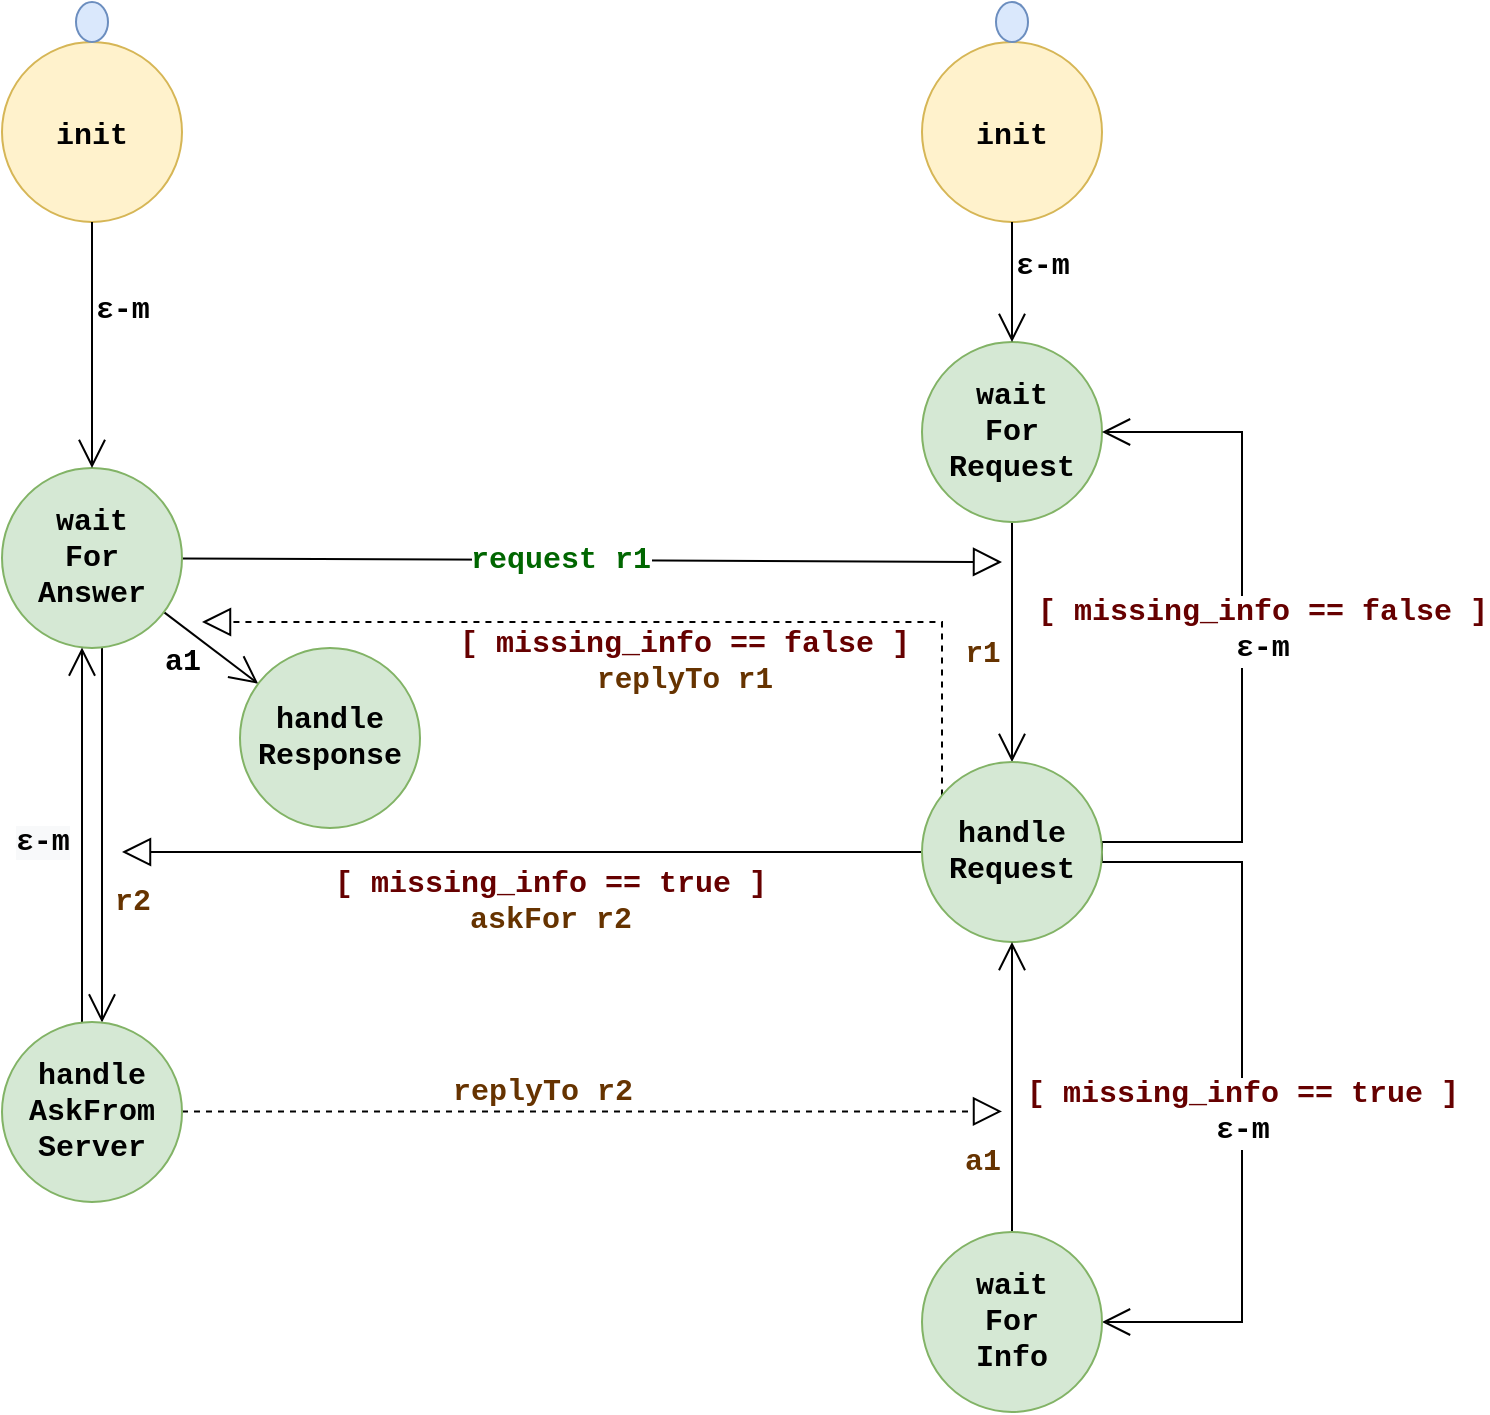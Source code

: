 <mxfile version="14.6.13" type="device"><diagram id="E3m1zYJ6w710DkJ9oPEd" name="Pagina-1"><mxGraphModel dx="1002" dy="581" grid="1" gridSize="10" guides="1" tooltips="1" connect="1" arrows="1" fold="1" page="1" pageScale="1" pageWidth="827" pageHeight="1169" math="0" shadow="0"><root><mxCell id="0"/><mxCell id="1" parent="0"/><mxCell id="38Qb7gHNjrUdtTGhRTR2-4" value="" style="group" parent="1" vertex="1" connectable="0"><mxGeometry x="510" y="90" width="90" height="110" as="geometry"/></mxCell><mxCell id="38Qb7gHNjrUdtTGhRTR2-1" value="&lt;font style=&quot;font-size: 15px&quot;&gt;init&lt;/font&gt;" style="ellipse;whiteSpace=wrap;html=1;aspect=fixed;fontFamily=Courier New;fontStyle=1;fontSize=20;fillColor=#fff2cc;strokeColor=#d6b656;" parent="38Qb7gHNjrUdtTGhRTR2-4" vertex="1"><mxGeometry y="20" width="90" height="90" as="geometry"/></mxCell><mxCell id="38Qb7gHNjrUdtTGhRTR2-2" value="" style="ellipse;whiteSpace=wrap;html=1;fontFamily=Courier New;fontSize=20;fillColor=#dae8fc;strokeColor=#6c8ebf;" parent="38Qb7gHNjrUdtTGhRTR2-4" vertex="1"><mxGeometry x="37" width="16" height="20" as="geometry"/></mxCell><mxCell id="38Qb7gHNjrUdtTGhRTR2-11" value="&lt;span style=&quot;font-size: 14.667px&quot;&gt;&lt;b&gt;&lt;font color=&quot;#663300&quot;&gt;r1&lt;/font&gt;&lt;/b&gt;&lt;/span&gt;" style="edgeStyle=orthogonalEdgeStyle;rounded=0;orthogonalLoop=1;jettySize=auto;html=1;labelBackgroundColor=none;fontFamily=Courier New;fontSize=15;endArrow=open;endFill=0;endSize=12;spacingTop=12;" parent="1" source="38Qb7gHNjrUdtTGhRTR2-6" target="38Qb7gHNjrUdtTGhRTR2-9" edge="1"><mxGeometry y="-15" relative="1" as="geometry"><mxPoint as="offset"/></mxGeometry></mxCell><mxCell id="38Qb7gHNjrUdtTGhRTR2-6" value="wait&lt;br&gt;For&lt;br&gt;Request" style="ellipse;whiteSpace=wrap;html=1;aspect=fixed;fontFamily=Courier New;fontStyle=1;fontSize=15;fillColor=#d5e8d4;strokeColor=#82b366;" parent="1" vertex="1"><mxGeometry x="510" y="260" width="90" height="90" as="geometry"/></mxCell><mxCell id="38Qb7gHNjrUdtTGhRTR2-8" value="&lt;b&gt;&lt;span style=&quot;font-size: 11pt ; line-height: 107%&quot;&gt;ε&lt;/span&gt;-m&lt;/b&gt;&lt;br&gt;&lt;p class=&quot;MsoNormal&quot;&gt;&lt;/p&gt;" style="edgeStyle=orthogonalEdgeStyle;rounded=0;orthogonalLoop=1;jettySize=auto;html=1;fontFamily=Courier New;fontSize=15;labelBackgroundColor=none;endSize=12;endArrow=open;endFill=0;" parent="1" source="38Qb7gHNjrUdtTGhRTR2-1" target="38Qb7gHNjrUdtTGhRTR2-6" edge="1"><mxGeometry y="15" relative="1" as="geometry"><mxPoint as="offset"/></mxGeometry></mxCell><mxCell id="QsmOCWkwIKQjCgb-tY7h-7" style="edgeStyle=orthogonalEdgeStyle;rounded=0;orthogonalLoop=1;jettySize=auto;html=1;endArrow=open;endFill=0;endSize=12;exitX=1;exitY=0.5;exitDx=0;exitDy=0;" parent="1" source="38Qb7gHNjrUdtTGhRTR2-9" edge="1"><mxGeometry relative="1" as="geometry"><mxPoint x="600" y="305" as="targetPoint"/><Array as="points"><mxPoint x="600" y="510"/><mxPoint x="670" y="510"/><mxPoint x="670" y="305"/></Array></mxGeometry></mxCell><mxCell id="QsmOCWkwIKQjCgb-tY7h-8" value="&lt;font style=&quot;font-size: 15px&quot; color=&quot;#660000&quot;&gt;[ missing_info == false ]&lt;br&gt;&lt;/font&gt;&lt;b style=&quot;font-size: 15px&quot;&gt;&lt;span style=&quot;font-size: 11pt ; line-height: 15.693px&quot;&gt;ε&lt;/span&gt;-m&lt;/b&gt;&lt;font style=&quot;font-size: 15px&quot; color=&quot;#660000&quot;&gt;&lt;br&gt;&lt;/font&gt;" style="edgeLabel;html=1;align=center;verticalAlign=middle;resizable=0;points=[];fontFamily=Courier New;fontStyle=1;labelBackgroundColor=#ffffff;" parent="QsmOCWkwIKQjCgb-tY7h-7" vertex="1" connectable="0"><mxGeometry x="-0.088" y="2" relative="1" as="geometry"><mxPoint x="12" y="-22" as="offset"/></mxGeometry></mxCell><mxCell id="QsmOCWkwIKQjCgb-tY7h-11" style="rounded=0;orthogonalLoop=1;jettySize=auto;html=1;fontFamily=Courier New;endArrow=open;endFill=0;endSize=12;exitX=1;exitY=0.5;exitDx=0;exitDy=0;entryX=1;entryY=0.5;entryDx=0;entryDy=0;edgeStyle=orthogonalEdgeStyle;" parent="1" source="38Qb7gHNjrUdtTGhRTR2-9" target="QsmOCWkwIKQjCgb-tY7h-9" edge="1"><mxGeometry relative="1" as="geometry"><Array as="points"><mxPoint x="600" y="520"/><mxPoint x="670" y="520"/><mxPoint x="670" y="750"/></Array></mxGeometry></mxCell><mxCell id="QsmOCWkwIKQjCgb-tY7h-12" value="&lt;font color=&quot;#660000&quot;&gt;[ missing_info == true ]&lt;br&gt;&lt;/font&gt;&lt;b&gt;&lt;span style=&quot;font-size: 11pt ; line-height: 15.693px&quot;&gt;ε&lt;/span&gt;-m&lt;/b&gt;&lt;font color=&quot;#660000&quot;&gt;&lt;br&gt;&lt;/font&gt;" style="edgeLabel;html=1;align=center;verticalAlign=middle;resizable=0;points=[];fontFamily=Courier New;fontStyle=1;fontSize=15;rotation=0;labelBackgroundColor=#ffffff;" parent="QsmOCWkwIKQjCgb-tY7h-11" vertex="1" connectable="0"><mxGeometry x="0.108" y="1" relative="1" as="geometry"><mxPoint x="-1" y="-8" as="offset"/></mxGeometry></mxCell><mxCell id="QsmOCWkwIKQjCgb-tY7h-42" value="&lt;font color=&quot;#660000&quot; style=&quot;font-family: &amp;#34;courier new&amp;#34; ; font-style: normal ; font-weight: 700 ; letter-spacing: normal ; text-align: center ; text-indent: 0px ; text-transform: none ; word-spacing: 0px ; font-size: 15px&quot;&gt;[ missing_info == false ]&lt;br&gt;&lt;/font&gt;&lt;font face=&quot;courier new&quot; color=&quot;#663300&quot;&gt;&lt;span style=&quot;font-size: 14.667px&quot;&gt;&lt;b&gt;replyTo r1&lt;/b&gt;&lt;/span&gt;&lt;/font&gt;" style="rounded=0;orthogonalLoop=1;jettySize=auto;html=1;dashed=1;fontFamily=Courier New;fontSize=15;endArrow=block;endFill=0;endSize=12;edgeStyle=orthogonalEdgeStyle;" parent="1" source="38Qb7gHNjrUdtTGhRTR2-9" edge="1"><mxGeometry x="-0.055" y="20" relative="1" as="geometry"><mxPoint x="150" y="400" as="targetPoint"/><Array as="points"><mxPoint x="520" y="400"/></Array><mxPoint as="offset"/></mxGeometry></mxCell><mxCell id="QsmOCWkwIKQjCgb-tY7h-44" value="&lt;font color=&quot;#660000&quot; style=&quot;font-family: &amp;quot;courier new&amp;quot; ; font-size: 15px ; font-style: normal ; font-weight: 700 ; letter-spacing: normal ; text-align: center ; text-indent: 0px ; text-transform: none ; word-spacing: 0px&quot;&gt;[ missing_info == true ]&lt;/font&gt;&lt;br style=&quot;color: rgb(0 , 0 , 0) ; font-family: &amp;quot;courier new&amp;quot; ; font-size: 15px ; font-style: normal ; font-weight: 700 ; letter-spacing: normal ; text-align: center ; text-indent: 0px ; text-transform: none ; word-spacing: 0px&quot;&gt;&lt;font color=&quot;#663300&quot; style=&quot;font-family: &amp;quot;courier new&amp;quot; ; font-size: 15px ; font-style: normal ; font-weight: 700 ; letter-spacing: normal ; text-align: center ; text-indent: 0px ; text-transform: none ; word-spacing: 0px&quot;&gt;askFor r2&lt;/font&gt;" style="edgeStyle=none;rounded=0;orthogonalLoop=1;jettySize=auto;html=1;labelBackgroundColor=none;fontFamily=Courier New;fontSize=15;endArrow=block;endFill=0;endSize=12;" parent="1" source="38Qb7gHNjrUdtTGhRTR2-9" edge="1"><mxGeometry x="-0.067" y="25" relative="1" as="geometry"><mxPoint x="110" y="515" as="targetPoint"/><mxPoint as="offset"/></mxGeometry></mxCell><mxCell id="38Qb7gHNjrUdtTGhRTR2-9" value="handle&lt;br&gt;Request" style="ellipse;whiteSpace=wrap;html=1;aspect=fixed;fontFamily=Courier New;fontStyle=1;fontSize=15;fillColor=#d5e8d4;strokeColor=#82b366;" parent="1" vertex="1"><mxGeometry x="510" y="470" width="90" height="90" as="geometry"/></mxCell><mxCell id="QsmOCWkwIKQjCgb-tY7h-14" value="&lt;font color=&quot;#663300&quot;&gt;a1&lt;/font&gt;" style="edgeStyle=none;rounded=0;orthogonalLoop=1;jettySize=auto;html=1;fontFamily=Courier New;fontSize=15;endArrow=open;endFill=0;endSize=12;entryX=0.5;entryY=1;entryDx=0;entryDy=0;fontStyle=1;exitX=0.5;exitY=0;exitDx=0;exitDy=0;" parent="1" source="QsmOCWkwIKQjCgb-tY7h-9" target="38Qb7gHNjrUdtTGhRTR2-9" edge="1"><mxGeometry x="-0.517" y="15" relative="1" as="geometry"><mxPoint x="523" y="680" as="sourcePoint"/><mxPoint as="offset"/></mxGeometry></mxCell><mxCell id="QsmOCWkwIKQjCgb-tY7h-9" value="wait&lt;br&gt;For&lt;br&gt;Info" style="ellipse;whiteSpace=wrap;html=1;aspect=fixed;fontFamily=Courier New;fontStyle=1;fontSize=15;fillColor=#d5e8d4;strokeColor=#82b366;" parent="1" vertex="1"><mxGeometry x="510" y="705" width="90" height="90" as="geometry"/></mxCell><mxCell id="QsmOCWkwIKQjCgb-tY7h-15" value="" style="group" parent="1" vertex="1" connectable="0"><mxGeometry x="50" y="90" width="90" height="110" as="geometry"/></mxCell><mxCell id="QsmOCWkwIKQjCgb-tY7h-16" value="&lt;font style=&quot;font-size: 15px&quot;&gt;init&lt;/font&gt;" style="ellipse;whiteSpace=wrap;html=1;aspect=fixed;fontFamily=Courier New;fontStyle=1;fontSize=20;fillColor=#fff2cc;strokeColor=#d6b656;" parent="QsmOCWkwIKQjCgb-tY7h-15" vertex="1"><mxGeometry y="20" width="90" height="90" as="geometry"/></mxCell><mxCell id="QsmOCWkwIKQjCgb-tY7h-17" value="" style="ellipse;whiteSpace=wrap;html=1;fontFamily=Courier New;fontSize=20;fillColor=#dae8fc;strokeColor=#6c8ebf;" parent="QsmOCWkwIKQjCgb-tY7h-15" vertex="1"><mxGeometry x="37" width="16" height="20" as="geometry"/></mxCell><mxCell id="QsmOCWkwIKQjCgb-tY7h-29" value="&lt;b&gt;&lt;font color=&quot;#006600&quot;&gt;request r1&lt;/font&gt;&lt;/b&gt;" style="edgeStyle=none;rounded=0;orthogonalLoop=1;jettySize=auto;html=1;fontFamily=Courier New;fontSize=15;endArrow=block;endFill=0;endSize=12;" parent="1" source="QsmOCWkwIKQjCgb-tY7h-19" edge="1"><mxGeometry x="-0.077" relative="1" as="geometry"><mxPoint x="550" y="370" as="targetPoint"/><mxPoint as="offset"/></mxGeometry></mxCell><mxCell id="QsmOCWkwIKQjCgb-tY7h-32" value="&lt;font color=&quot;#663300&quot;&gt;r2&lt;/font&gt;" style="edgeStyle=orthogonalEdgeStyle;rounded=0;orthogonalLoop=1;jettySize=auto;html=1;fontFamily=Courier New;fontSize=15;endArrow=open;endFill=0;endSize=12;fontStyle=1" parent="1" source="QsmOCWkwIKQjCgb-tY7h-19" target="QsmOCWkwIKQjCgb-tY7h-31" edge="1"><mxGeometry x="0.358" y="15" relative="1" as="geometry"><Array as="points"><mxPoint x="100" y="510"/><mxPoint x="100" y="510"/></Array><mxPoint as="offset"/></mxGeometry></mxCell><mxCell id="QsmOCWkwIKQjCgb-tY7h-43" value="&lt;b&gt;a1&lt;/b&gt;" style="edgeStyle=none;rounded=0;orthogonalLoop=1;jettySize=auto;html=1;fontFamily=Courier New;fontSize=15;endArrow=open;endFill=0;endSize=12;labelBackgroundColor=none;" parent="1" source="QsmOCWkwIKQjCgb-tY7h-19" target="QsmOCWkwIKQjCgb-tY7h-41" edge="1"><mxGeometry x="-0.249" y="-14" relative="1" as="geometry"><mxPoint as="offset"/></mxGeometry></mxCell><mxCell id="QsmOCWkwIKQjCgb-tY7h-19" value="wait&lt;br&gt;For&lt;br&gt;Answer" style="ellipse;whiteSpace=wrap;html=1;aspect=fixed;fontFamily=Courier New;fontStyle=1;fontSize=15;fillColor=#d5e8d4;strokeColor=#82b366;" parent="1" vertex="1"><mxGeometry x="50" y="323" width="90" height="90" as="geometry"/></mxCell><mxCell id="QsmOCWkwIKQjCgb-tY7h-20" value="&lt;b&gt;&lt;span style=&quot;font-size: 11pt ; line-height: 107%&quot;&gt;ε&lt;/span&gt;-m&lt;/b&gt;&lt;br&gt;&lt;p class=&quot;MsoNormal&quot;&gt;&lt;/p&gt;" style="edgeStyle=orthogonalEdgeStyle;rounded=0;orthogonalLoop=1;jettySize=auto;html=1;fontFamily=Courier New;fontSize=15;labelBackgroundColor=#ffffff;endSize=12;endArrow=open;endFill=0;spacingTop=3;" parent="1" source="QsmOCWkwIKQjCgb-tY7h-16" target="QsmOCWkwIKQjCgb-tY7h-19" edge="1"><mxGeometry x="-0.187" y="15" relative="1" as="geometry"><mxPoint as="offset"/></mxGeometry></mxCell><mxCell id="QsmOCWkwIKQjCgb-tY7h-36" style="edgeStyle=none;rounded=0;orthogonalLoop=1;jettySize=auto;html=1;fontFamily=Courier New;fontSize=15;endArrow=block;endFill=0;endSize=12;dashed=1;" parent="1" edge="1"><mxGeometry relative="1" as="geometry"><mxPoint x="550" y="644.71" as="targetPoint"/><mxPoint x="140.0" y="644.71" as="sourcePoint"/></mxGeometry></mxCell><mxCell id="QsmOCWkwIKQjCgb-tY7h-38" value="&lt;font color=&quot;#663300&quot;&gt;replyTo r2&lt;/font&gt;" style="edgeLabel;html=1;align=center;verticalAlign=middle;resizable=0;points=[];fontSize=15;fontFamily=Courier New;fontStyle=1;labelBackgroundColor=none;" parent="QsmOCWkwIKQjCgb-tY7h-36" vertex="1" connectable="0"><mxGeometry x="-0.139" y="3" relative="1" as="geometry"><mxPoint x="3" y="-7" as="offset"/></mxGeometry></mxCell><mxCell id="QsmOCWkwIKQjCgb-tY7h-45" value="&#10;&#10;&lt;b style=&quot;color: rgb(0, 0, 0); font-family: &amp;quot;courier new&amp;quot;; font-size: 15px; font-style: normal; letter-spacing: normal; text-align: center; text-indent: 0px; text-transform: none; word-spacing: 0px; background-color: rgb(248, 249, 250);&quot;&gt;&lt;span style=&quot;font-size: 11pt ; line-height: 15.693px&quot;&gt;ε&lt;/span&gt;-m&lt;/b&gt;&#10;&#10;" style="edgeStyle=orthogonalEdgeStyle;rounded=0;orthogonalLoop=1;jettySize=auto;html=1;labelBackgroundColor=none;fontFamily=Courier New;fontSize=15;endArrow=open;endFill=0;endSize=12;" parent="1" source="QsmOCWkwIKQjCgb-tY7h-31" target="QsmOCWkwIKQjCgb-tY7h-19" edge="1"><mxGeometry x="-0.037" y="20" relative="1" as="geometry"><Array as="points"><mxPoint x="90" y="510"/><mxPoint x="90" y="510"/></Array><mxPoint as="offset"/></mxGeometry></mxCell><mxCell id="QsmOCWkwIKQjCgb-tY7h-31" value="handle&lt;br&gt;AskFrom&lt;br&gt;Server" style="ellipse;whiteSpace=wrap;html=1;aspect=fixed;fontFamily=Courier New;fontStyle=1;fontSize=15;fillColor=#d5e8d4;strokeColor=#82b366;" parent="1" vertex="1"><mxGeometry x="50" y="600" width="90" height="90" as="geometry"/></mxCell><mxCell id="QsmOCWkwIKQjCgb-tY7h-41" value="handle&lt;br&gt;Response" style="ellipse;whiteSpace=wrap;html=1;aspect=fixed;fontFamily=Courier New;fontStyle=1;fontSize=15;fillColor=#d5e8d4;strokeColor=#82b366;" parent="1" vertex="1"><mxGeometry x="169" y="413" width="90" height="90" as="geometry"/></mxCell></root></mxGraphModel></diagram></mxfile>